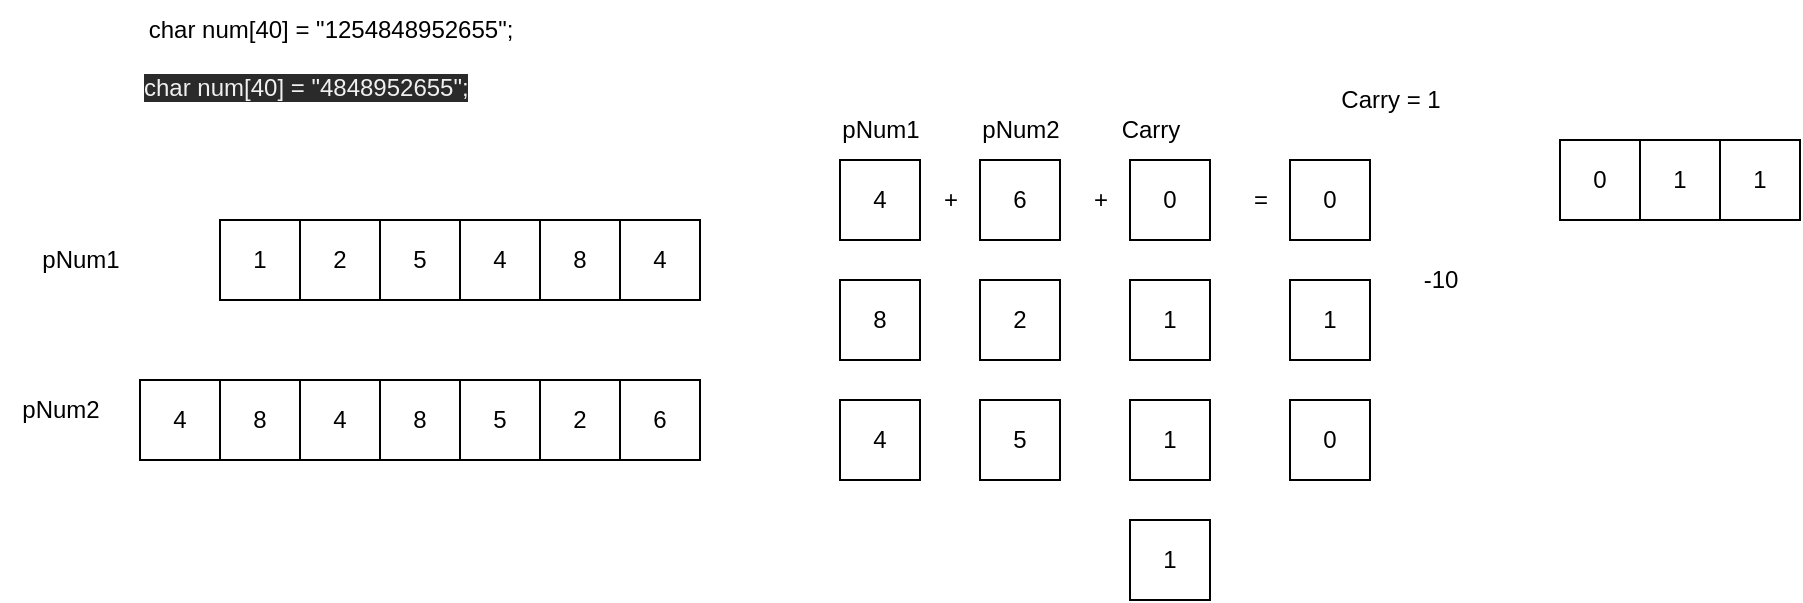 <mxfile version="20.2.3" type="device"><diagram id="hok8KnyPlrTvgU369-dN" name="Página-1"><mxGraphModel dx="968" dy="742" grid="1" gridSize="10" guides="1" tooltips="1" connect="1" arrows="1" fold="1" page="0" pageScale="1" pageWidth="827" pageHeight="1169" math="0" shadow="0"><root><mxCell id="0"/><mxCell id="1" parent="0"/><mxCell id="iIng-IoMF13A4-Qwco5x-1" value="char num[40] = &quot;1254848952655&quot;;" style="text;html=1;align=center;verticalAlign=middle;resizable=0;points=[];autosize=1;strokeColor=none;fillColor=none;" vertex="1" parent="1"><mxGeometry x="30" y="-70" width="210" height="30" as="geometry"/></mxCell><mxCell id="iIng-IoMF13A4-Qwco5x-2" value="&lt;span style=&quot;color: rgb(240, 240, 240); font-family: Helvetica; font-size: 12px; font-style: normal; font-variant-ligatures: normal; font-variant-caps: normal; font-weight: 400; letter-spacing: normal; orphans: 2; text-align: center; text-indent: 0px; text-transform: none; widows: 2; word-spacing: 0px; -webkit-text-stroke-width: 0px; background-color: rgb(42, 42, 42); text-decoration-thickness: initial; text-decoration-style: initial; text-decoration-color: initial; float: none; display: inline !important;&quot;&gt;char num[40] = &quot;4848952655&quot;;&lt;/span&gt;" style="text;whiteSpace=wrap;html=1;" vertex="1" parent="1"><mxGeometry x="40" y="-40" width="220" height="40" as="geometry"/></mxCell><mxCell id="iIng-IoMF13A4-Qwco5x-4" value="1" style="whiteSpace=wrap;html=1;aspect=fixed;" vertex="1" parent="1"><mxGeometry x="80" y="40" width="40" height="40" as="geometry"/></mxCell><mxCell id="iIng-IoMF13A4-Qwco5x-5" value="2" style="whiteSpace=wrap;html=1;aspect=fixed;" vertex="1" parent="1"><mxGeometry x="120" y="40" width="40" height="40" as="geometry"/></mxCell><mxCell id="iIng-IoMF13A4-Qwco5x-6" value="5" style="whiteSpace=wrap;html=1;aspect=fixed;" vertex="1" parent="1"><mxGeometry x="160" y="40" width="40" height="40" as="geometry"/></mxCell><mxCell id="iIng-IoMF13A4-Qwco5x-7" value="4" style="whiteSpace=wrap;html=1;aspect=fixed;" vertex="1" parent="1"><mxGeometry x="200" y="40" width="40" height="40" as="geometry"/></mxCell><mxCell id="iIng-IoMF13A4-Qwco5x-8" value="8" style="whiteSpace=wrap;html=1;aspect=fixed;" vertex="1" parent="1"><mxGeometry x="240" y="40" width="40" height="40" as="geometry"/></mxCell><mxCell id="iIng-IoMF13A4-Qwco5x-9" value="4" style="whiteSpace=wrap;html=1;aspect=fixed;" vertex="1" parent="1"><mxGeometry x="280" y="40" width="40" height="40" as="geometry"/></mxCell><mxCell id="iIng-IoMF13A4-Qwco5x-10" value="4" style="whiteSpace=wrap;html=1;aspect=fixed;" vertex="1" parent="1"><mxGeometry x="40" y="120" width="40" height="40" as="geometry"/></mxCell><mxCell id="iIng-IoMF13A4-Qwco5x-11" value="8" style="whiteSpace=wrap;html=1;aspect=fixed;" vertex="1" parent="1"><mxGeometry x="80" y="120" width="40" height="40" as="geometry"/></mxCell><mxCell id="iIng-IoMF13A4-Qwco5x-12" value="4" style="whiteSpace=wrap;html=1;aspect=fixed;" vertex="1" parent="1"><mxGeometry x="120" y="120" width="40" height="40" as="geometry"/></mxCell><mxCell id="iIng-IoMF13A4-Qwco5x-13" value="8" style="whiteSpace=wrap;html=1;aspect=fixed;" vertex="1" parent="1"><mxGeometry x="160" y="120" width="40" height="40" as="geometry"/></mxCell><mxCell id="iIng-IoMF13A4-Qwco5x-14" value="5" style="whiteSpace=wrap;html=1;aspect=fixed;" vertex="1" parent="1"><mxGeometry x="200" y="120" width="40" height="40" as="geometry"/></mxCell><mxCell id="iIng-IoMF13A4-Qwco5x-15" value="2" style="whiteSpace=wrap;html=1;aspect=fixed;" vertex="1" parent="1"><mxGeometry x="240" y="120" width="40" height="40" as="geometry"/></mxCell><mxCell id="iIng-IoMF13A4-Qwco5x-16" value="6" style="whiteSpace=wrap;html=1;aspect=fixed;" vertex="1" parent="1"><mxGeometry x="280" y="120" width="40" height="40" as="geometry"/></mxCell><mxCell id="iIng-IoMF13A4-Qwco5x-17" value="pNum1" style="text;html=1;align=center;verticalAlign=middle;resizable=0;points=[];autosize=1;strokeColor=none;fillColor=none;" vertex="1" parent="1"><mxGeometry x="-20" y="45" width="60" height="30" as="geometry"/></mxCell><mxCell id="iIng-IoMF13A4-Qwco5x-18" value="pNum2" style="text;html=1;align=center;verticalAlign=middle;resizable=0;points=[];autosize=1;strokeColor=none;fillColor=none;" vertex="1" parent="1"><mxGeometry x="-30" y="120" width="60" height="30" as="geometry"/></mxCell><mxCell id="iIng-IoMF13A4-Qwco5x-19" value="pNum2" style="text;html=1;align=center;verticalAlign=middle;resizable=0;points=[];autosize=1;strokeColor=none;fillColor=none;" vertex="1" parent="1"><mxGeometry x="450" y="-20" width="60" height="30" as="geometry"/></mxCell><mxCell id="iIng-IoMF13A4-Qwco5x-20" value="pNum1" style="text;html=1;align=center;verticalAlign=middle;resizable=0;points=[];autosize=1;strokeColor=none;fillColor=none;" vertex="1" parent="1"><mxGeometry x="380" y="-20" width="60" height="30" as="geometry"/></mxCell><mxCell id="iIng-IoMF13A4-Qwco5x-21" value="4" style="whiteSpace=wrap;html=1;aspect=fixed;" vertex="1" parent="1"><mxGeometry x="390" y="10" width="40" height="40" as="geometry"/></mxCell><mxCell id="iIng-IoMF13A4-Qwco5x-22" value="6" style="whiteSpace=wrap;html=1;aspect=fixed;" vertex="1" parent="1"><mxGeometry x="460" y="10" width="40" height="40" as="geometry"/></mxCell><mxCell id="iIng-IoMF13A4-Qwco5x-23" value="+" style="text;html=1;align=center;verticalAlign=middle;resizable=0;points=[];autosize=1;strokeColor=none;fillColor=none;" vertex="1" parent="1"><mxGeometry x="430" y="15" width="30" height="30" as="geometry"/></mxCell><mxCell id="iIng-IoMF13A4-Qwco5x-24" value="Carry = 1" style="text;html=1;align=center;verticalAlign=middle;resizable=0;points=[];autosize=1;strokeColor=none;fillColor=none;" vertex="1" parent="1"><mxGeometry x="630" y="-35" width="70" height="30" as="geometry"/></mxCell><mxCell id="iIng-IoMF13A4-Qwco5x-26" value="Carry" style="text;html=1;align=center;verticalAlign=middle;resizable=0;points=[];autosize=1;strokeColor=none;fillColor=none;" vertex="1" parent="1"><mxGeometry x="520" y="-20" width="50" height="30" as="geometry"/></mxCell><mxCell id="iIng-IoMF13A4-Qwco5x-27" value="0" style="whiteSpace=wrap;html=1;aspect=fixed;" vertex="1" parent="1"><mxGeometry x="535" y="10" width="40" height="40" as="geometry"/></mxCell><mxCell id="iIng-IoMF13A4-Qwco5x-28" value="+" style="text;html=1;align=center;verticalAlign=middle;resizable=0;points=[];autosize=1;strokeColor=none;fillColor=none;" vertex="1" parent="1"><mxGeometry x="505" y="15" width="30" height="30" as="geometry"/></mxCell><mxCell id="iIng-IoMF13A4-Qwco5x-29" value="=" style="text;html=1;align=center;verticalAlign=middle;resizable=0;points=[];autosize=1;strokeColor=none;fillColor=none;" vertex="1" parent="1"><mxGeometry x="585" y="15" width="30" height="30" as="geometry"/></mxCell><mxCell id="iIng-IoMF13A4-Qwco5x-30" value="0" style="whiteSpace=wrap;html=1;aspect=fixed;" vertex="1" parent="1"><mxGeometry x="615" y="10" width="40" height="40" as="geometry"/></mxCell><mxCell id="iIng-IoMF13A4-Qwco5x-31" value="8" style="whiteSpace=wrap;html=1;aspect=fixed;" vertex="1" parent="1"><mxGeometry x="390" y="70" width="40" height="40" as="geometry"/></mxCell><mxCell id="iIng-IoMF13A4-Qwco5x-32" value="2" style="whiteSpace=wrap;html=1;aspect=fixed;" vertex="1" parent="1"><mxGeometry x="460" y="70" width="40" height="40" as="geometry"/></mxCell><mxCell id="iIng-IoMF13A4-Qwco5x-33" value="1" style="whiteSpace=wrap;html=1;aspect=fixed;" vertex="1" parent="1"><mxGeometry x="535" y="70" width="40" height="40" as="geometry"/></mxCell><mxCell id="iIng-IoMF13A4-Qwco5x-34" value="1" style="whiteSpace=wrap;html=1;aspect=fixed;" vertex="1" parent="1"><mxGeometry x="615" y="70" width="40" height="40" as="geometry"/></mxCell><mxCell id="iIng-IoMF13A4-Qwco5x-35" value="-10" style="text;html=1;align=center;verticalAlign=middle;resizable=0;points=[];autosize=1;strokeColor=none;fillColor=none;" vertex="1" parent="1"><mxGeometry x="670" y="55" width="40" height="30" as="geometry"/></mxCell><mxCell id="iIng-IoMF13A4-Qwco5x-36" value="1" style="whiteSpace=wrap;html=1;aspect=fixed;" vertex="1" parent="1"><mxGeometry x="535" y="130" width="40" height="40" as="geometry"/></mxCell><mxCell id="iIng-IoMF13A4-Qwco5x-37" value="4" style="whiteSpace=wrap;html=1;aspect=fixed;" vertex="1" parent="1"><mxGeometry x="390" y="130" width="40" height="40" as="geometry"/></mxCell><mxCell id="iIng-IoMF13A4-Qwco5x-38" value="5" style="whiteSpace=wrap;html=1;aspect=fixed;" vertex="1" parent="1"><mxGeometry x="460" y="130" width="40" height="40" as="geometry"/></mxCell><mxCell id="iIng-IoMF13A4-Qwco5x-39" value="0" style="whiteSpace=wrap;html=1;aspect=fixed;" vertex="1" parent="1"><mxGeometry x="615" y="130" width="40" height="40" as="geometry"/></mxCell><mxCell id="iIng-IoMF13A4-Qwco5x-40" value="0" style="whiteSpace=wrap;html=1;aspect=fixed;" vertex="1" parent="1"><mxGeometry x="750" width="40" height="40" as="geometry"/></mxCell><mxCell id="iIng-IoMF13A4-Qwco5x-41" value="1" style="whiteSpace=wrap;html=1;aspect=fixed;" vertex="1" parent="1"><mxGeometry x="790" width="40" height="40" as="geometry"/></mxCell><mxCell id="iIng-IoMF13A4-Qwco5x-42" value="1" style="whiteSpace=wrap;html=1;aspect=fixed;" vertex="1" parent="1"><mxGeometry x="830" width="40" height="40" as="geometry"/></mxCell><mxCell id="iIng-IoMF13A4-Qwco5x-43" value="1" style="whiteSpace=wrap;html=1;aspect=fixed;" vertex="1" parent="1"><mxGeometry x="535" y="190" width="40" height="40" as="geometry"/></mxCell></root></mxGraphModel></diagram></mxfile>